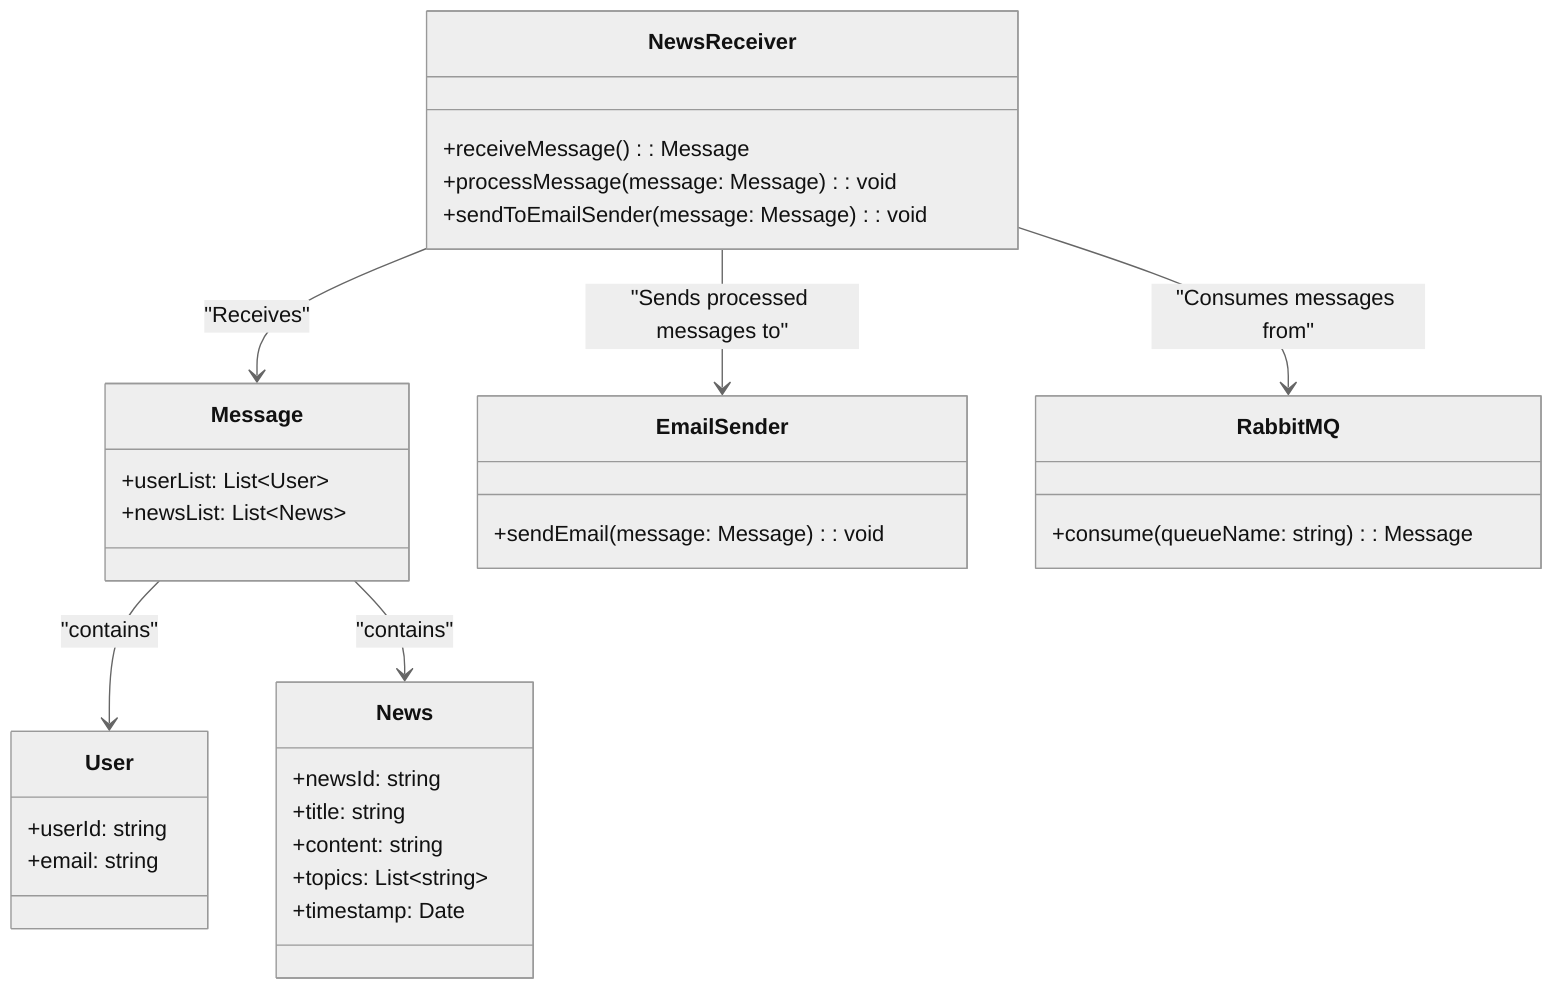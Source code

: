 %%{init: {"theme": "neutral"}}%%
classDiagram
    class NewsReceiver {
        +receiveMessage(): Message
        +processMessage(message: Message): void
        +sendToEmailSender(message: Message): void
    }

    class Message {
        +userList: List&lt;User&gt;
        +newsList: List&lt;News&gt;
    }

    class User {
        +userId: string
        +email: string
    }

    class News {
        +newsId: string
        +title: string
        +content: string
        +topics: List&lt;string&gt;
        +timestamp: Date
    }

    class EmailSender {
        +sendEmail(message: Message): void
    }

    class RabbitMQ {
        +consume(queueName: string): Message
    }

    NewsReceiver --> Message : "Receives"
    NewsReceiver --> RabbitMQ : "Consumes messages from"
    NewsReceiver --> EmailSender : "Sends processed messages to"
    Message --> User : "contains"
    Message --> News : "contains"